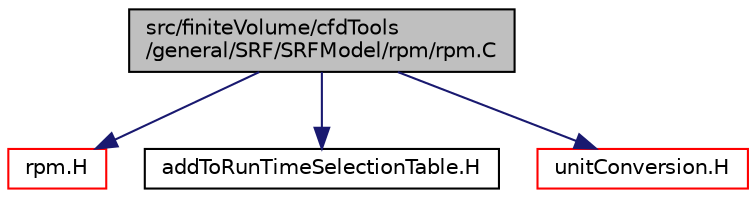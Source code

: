 digraph "src/finiteVolume/cfdTools/general/SRF/SRFModel/rpm/rpm.C"
{
  bgcolor="transparent";
  edge [fontname="Helvetica",fontsize="10",labelfontname="Helvetica",labelfontsize="10"];
  node [fontname="Helvetica",fontsize="10",shape=record];
  Node1 [label="src/finiteVolume/cfdTools\l/general/SRF/SRFModel/rpm/rpm.C",height=0.2,width=0.4,color="black", fillcolor="grey75", style="filled" fontcolor="black"];
  Node1 -> Node2 [color="midnightblue",fontsize="10",style="solid",fontname="Helvetica"];
  Node2 [label="rpm.H",height=0.2,width=0.4,color="red",URL="$rpm_8H.html"];
  Node1 -> Node3 [color="midnightblue",fontsize="10",style="solid",fontname="Helvetica"];
  Node3 [label="addToRunTimeSelectionTable.H",height=0.2,width=0.4,color="black",URL="$addToRunTimeSelectionTable_8H.html",tooltip="Macros for easy insertion into run-time selection tables. "];
  Node1 -> Node4 [color="midnightblue",fontsize="10",style="solid",fontname="Helvetica"];
  Node4 [label="unitConversion.H",height=0.2,width=0.4,color="red",URL="$unitConversion_8H.html",tooltip="Unit conversion functions. "];
}
